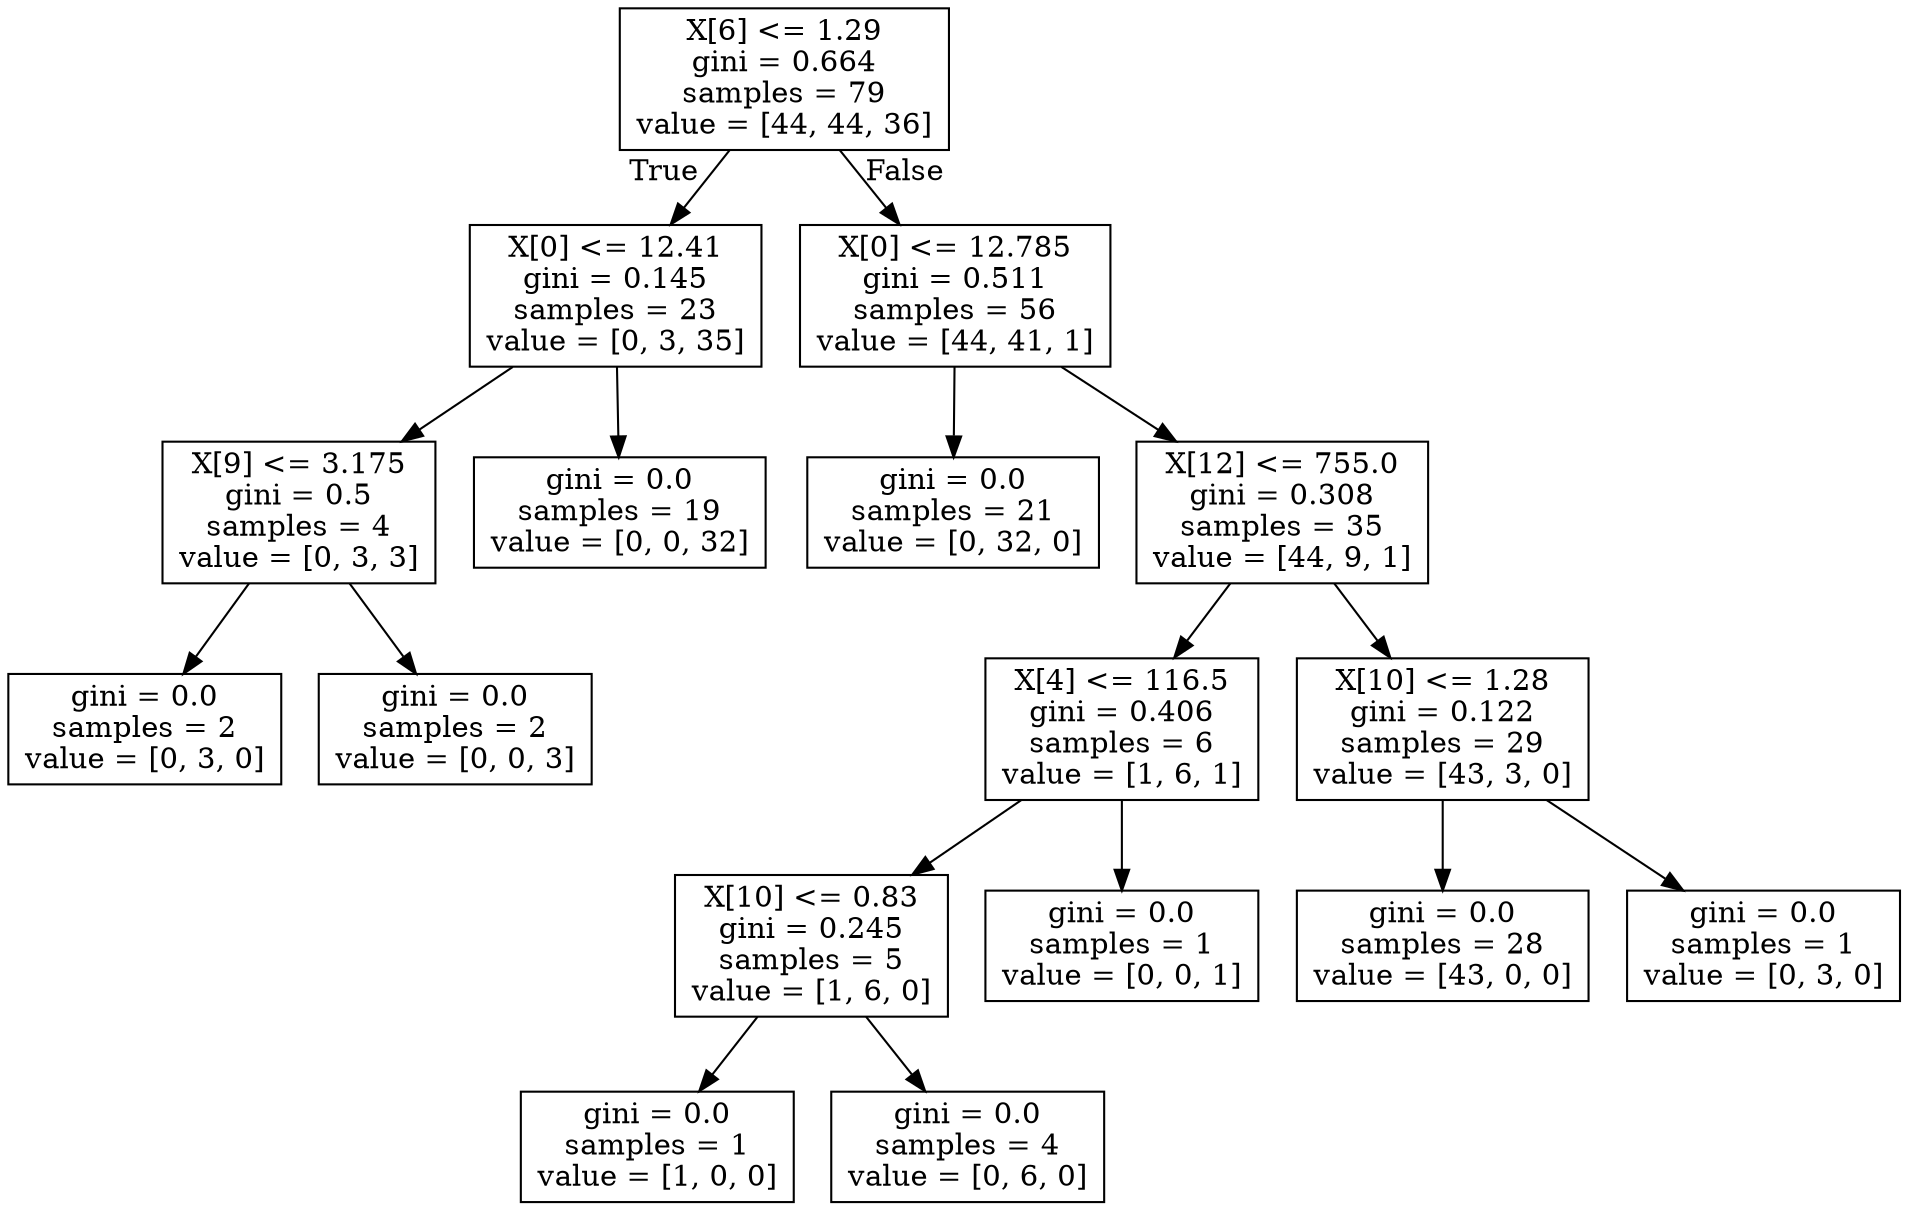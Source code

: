 digraph Tree {
node [shape=box] ;
0 [label="X[6] <= 1.29\ngini = 0.664\nsamples = 79\nvalue = [44, 44, 36]"] ;
1 [label="X[0] <= 12.41\ngini = 0.145\nsamples = 23\nvalue = [0, 3, 35]"] ;
0 -> 1 [labeldistance=2.5, labelangle=45, headlabel="True"] ;
2 [label="X[9] <= 3.175\ngini = 0.5\nsamples = 4\nvalue = [0, 3, 3]"] ;
1 -> 2 ;
3 [label="gini = 0.0\nsamples = 2\nvalue = [0, 3, 0]"] ;
2 -> 3 ;
4 [label="gini = 0.0\nsamples = 2\nvalue = [0, 0, 3]"] ;
2 -> 4 ;
5 [label="gini = 0.0\nsamples = 19\nvalue = [0, 0, 32]"] ;
1 -> 5 ;
6 [label="X[0] <= 12.785\ngini = 0.511\nsamples = 56\nvalue = [44, 41, 1]"] ;
0 -> 6 [labeldistance=2.5, labelangle=-45, headlabel="False"] ;
7 [label="gini = 0.0\nsamples = 21\nvalue = [0, 32, 0]"] ;
6 -> 7 ;
8 [label="X[12] <= 755.0\ngini = 0.308\nsamples = 35\nvalue = [44, 9, 1]"] ;
6 -> 8 ;
9 [label="X[4] <= 116.5\ngini = 0.406\nsamples = 6\nvalue = [1, 6, 1]"] ;
8 -> 9 ;
10 [label="X[10] <= 0.83\ngini = 0.245\nsamples = 5\nvalue = [1, 6, 0]"] ;
9 -> 10 ;
11 [label="gini = 0.0\nsamples = 1\nvalue = [1, 0, 0]"] ;
10 -> 11 ;
12 [label="gini = 0.0\nsamples = 4\nvalue = [0, 6, 0]"] ;
10 -> 12 ;
13 [label="gini = 0.0\nsamples = 1\nvalue = [0, 0, 1]"] ;
9 -> 13 ;
14 [label="X[10] <= 1.28\ngini = 0.122\nsamples = 29\nvalue = [43, 3, 0]"] ;
8 -> 14 ;
15 [label="gini = 0.0\nsamples = 28\nvalue = [43, 0, 0]"] ;
14 -> 15 ;
16 [label="gini = 0.0\nsamples = 1\nvalue = [0, 3, 0]"] ;
14 -> 16 ;
}